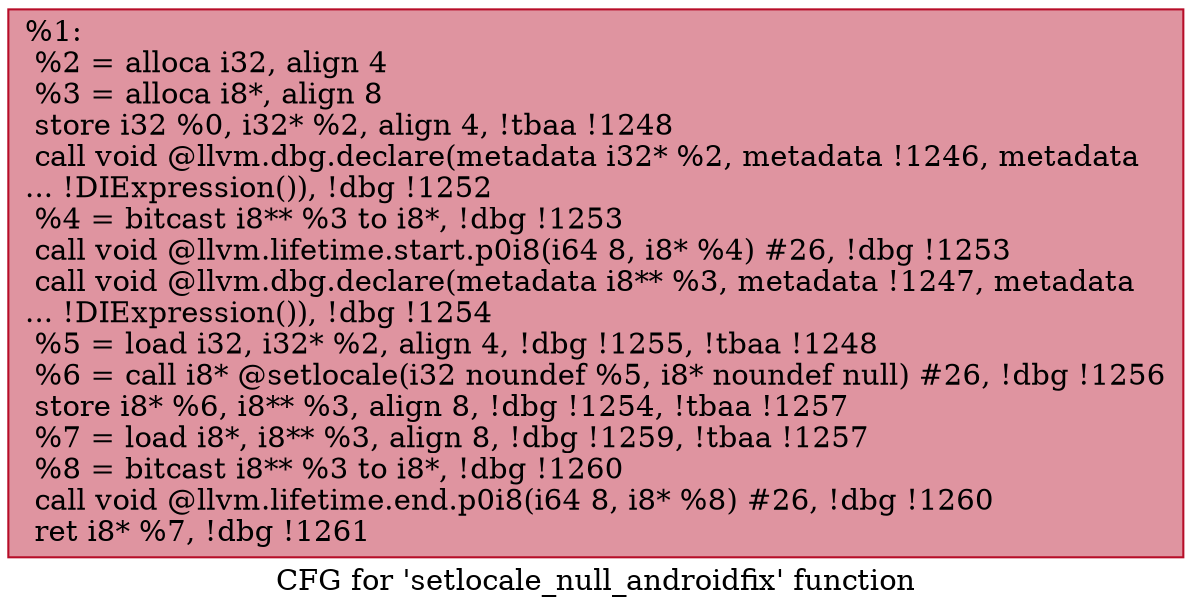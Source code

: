 digraph "CFG for 'setlocale_null_androidfix' function" {
	label="CFG for 'setlocale_null_androidfix' function";

	Node0x1467510 [shape=record,color="#b70d28ff", style=filled, fillcolor="#b70d2870",label="{%1:\l  %2 = alloca i32, align 4\l  %3 = alloca i8*, align 8\l  store i32 %0, i32* %2, align 4, !tbaa !1248\l  call void @llvm.dbg.declare(metadata i32* %2, metadata !1246, metadata\l... !DIExpression()), !dbg !1252\l  %4 = bitcast i8** %3 to i8*, !dbg !1253\l  call void @llvm.lifetime.start.p0i8(i64 8, i8* %4) #26, !dbg !1253\l  call void @llvm.dbg.declare(metadata i8** %3, metadata !1247, metadata\l... !DIExpression()), !dbg !1254\l  %5 = load i32, i32* %2, align 4, !dbg !1255, !tbaa !1248\l  %6 = call i8* @setlocale(i32 noundef %5, i8* noundef null) #26, !dbg !1256\l  store i8* %6, i8** %3, align 8, !dbg !1254, !tbaa !1257\l  %7 = load i8*, i8** %3, align 8, !dbg !1259, !tbaa !1257\l  %8 = bitcast i8** %3 to i8*, !dbg !1260\l  call void @llvm.lifetime.end.p0i8(i64 8, i8* %8) #26, !dbg !1260\l  ret i8* %7, !dbg !1261\l}"];
}
